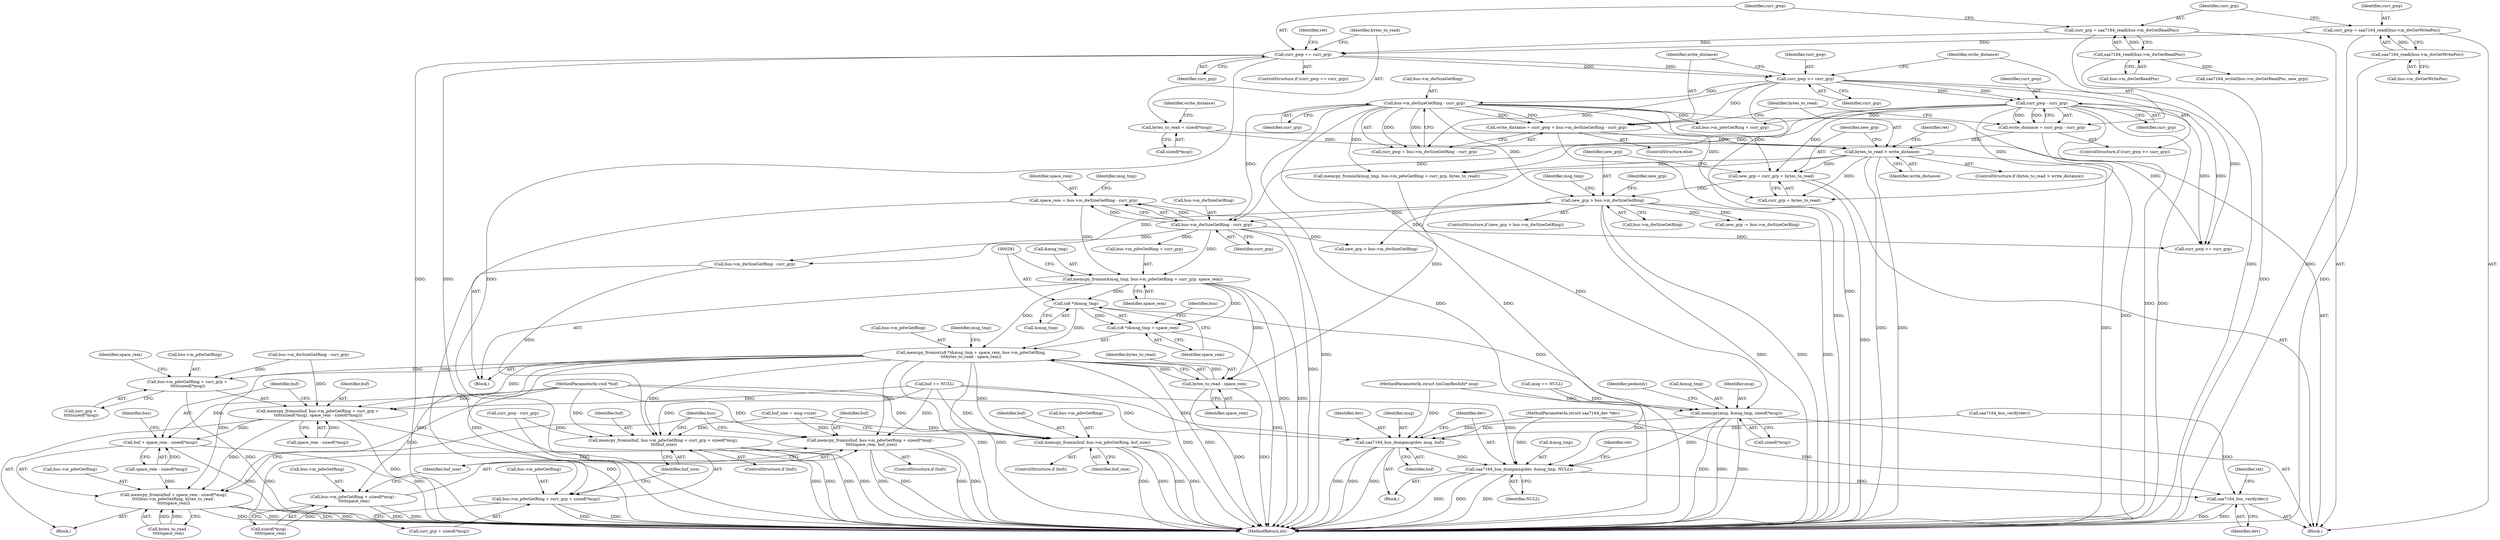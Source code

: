digraph "0_media-tree_354dd3924a2e43806774953de536257548b5002c@integer" {
"1000262" [label="(Call,space_rem = bus->m_dwSizeGetRing - curr_grp)"];
"1000264" [label="(Call,bus->m_dwSizeGetRing - curr_grp)"];
"1000251" [label="(Call,new_grp > bus->m_dwSizeGetRing)"];
"1000245" [label="(Call,new_grp = curr_grp + bytes_to_read)"];
"1000223" [label="(Call,curr_gwp - curr_grp)"];
"1000218" [label="(Call,curr_gwp >= curr_grp)"];
"1000201" [label="(Call,curr_gwp == curr_grp)"];
"1000188" [label="(Call,curr_gwp = saa7164_readl(bus->m_dwGetWritePos))"];
"1000190" [label="(Call,saa7164_readl(bus->m_dwGetWritePos))"];
"1000194" [label="(Call,curr_grp = saa7164_readl(bus->m_dwGetReadPos))"];
"1000196" [label="(Call,saa7164_readl(bus->m_dwGetReadPos))"];
"1000231" [label="(Call,bus->m_dwSizeGetRing - curr_grp)"];
"1000237" [label="(Call,bytes_to_read > write_distance)"];
"1000209" [label="(Call,bytes_to_read = sizeof(*msg))"];
"1000227" [label="(Call,write_distance = curr_gwp + bus->m_dwSizeGetRing - curr_grp)"];
"1000221" [label="(Call,write_distance = curr_gwp - curr_grp)"];
"1000269" [label="(Call,memcpy_fromio(&msg_tmp, bus->m_pdwGetRing + curr_grp, space_rem))"];
"1000278" [label="(Call,memcpy_fromio((u8 *)&msg_tmp + space_rem, bus->m_pdwGetRing,\n\t\t\tbytes_to_read - space_rem))"];
"1000475" [label="(Call,memcpy_fromio(buf, bus->m_pdwGetRing + sizeof(*msg) -\n \t\t\t\t\tspace_rem, buf_size))"];
"1000477" [label="(Call,bus->m_pdwGetRing + sizeof(*msg) -\n \t\t\t\t\tspace_rem)"];
"1000497" [label="(Call,memcpy_fromio(buf, bus->m_pdwGetRing, buf_size))"];
"1000508" [label="(Call,memcpy_fromio(buf, bus->m_pdwGetRing + curr_grp +\n \t\t\t\t\tsizeof(*msg), space_rem - sizeof(*msg)))"];
"1000524" [label="(Call,memcpy_fromio(buf + space_rem - sizeof(*msg),\n\t\t\t\t\tbus->m_pdwGetRing, bytes_to_read -\n\t\t\t\t\tspace_rem))"];
"1000525" [label="(Call,buf + space_rem - sizeof(*msg))"];
"1000510" [label="(Call,bus->m_pdwGetRing + curr_grp +\n \t\t\t\t\tsizeof(*msg))"];
"1000542" [label="(Call,memcpy_fromio(buf, bus->m_pdwGetRing + curr_grp + sizeof(*msg),\n \t\t\t\tbuf_size))"];
"1000544" [label="(Call,bus->m_pdwGetRing + curr_grp + sizeof(*msg))"];
"1000280" [label="(Call,(u8 *)&msg_tmp)"];
"1000279" [label="(Call,(u8 *)&msg_tmp + space_rem)"];
"1000332" [label="(Call,memcpy(msg, &msg_tmp, sizeof(*msg)))"];
"1000384" [label="(Call,saa7164_bus_dumpmsg(dev, msg, buf))"];
"1000388" [label="(Call,saa7164_bus_dumpmsg(dev, &msg_tmp, NULL))"];
"1000569" [label="(Call,saa7164_bus_verify(dev))"];
"1000288" [label="(Call,bytes_to_read - space_rem)"];
"1000498" [label="(Identifier,buf)"];
"1000202" [label="(Identifier,curr_gwp)"];
"1000250" [label="(ControlStructure,if (new_grp > bus->m_dwSizeGetRing))"];
"1000277" [label="(Identifier,space_rem)"];
"1000288" [label="(Call,bytes_to_read - space_rem)"];
"1000282" [label="(Call,&msg_tmp)"];
"1000333" [label="(Identifier,msg)"];
"1000210" [label="(Identifier,bytes_to_read)"];
"1000194" [label="(Call,curr_grp = saa7164_readl(bus->m_dwGetReadPos))"];
"1000278" [label="(Call,memcpy_fromio((u8 *)&msg_tmp + space_rem, bus->m_pdwGetRing,\n\t\t\tbytes_to_read - space_rem))"];
"1000197" [label="(Call,bus->m_dwGetReadPos)"];
"1000554" [label="(Call,saa7164_writel(bus->m_dwGetReadPos, new_grp))"];
"1000540" [label="(ControlStructure,if (buf))"];
"1000514" [label="(Call,curr_grp +\n \t\t\t\t\tsizeof(*msg))"];
"1000257" [label="(Call,new_grp -= bus->m_dwSizeGetRing)"];
"1000222" [label="(Identifier,write_distance)"];
"1000236" [label="(ControlStructure,if (bytes_to_read > write_distance))"];
"1000477" [label="(Call,bus->m_pdwGetRing + sizeof(*msg) -\n \t\t\t\t\tspace_rem)"];
"1000525" [label="(Call,buf + space_rem - sizeof(*msg))"];
"1000190" [label="(Call,saa7164_readl(bus->m_dwGetWritePos))"];
"1000211" [label="(Call,sizeof(*msg))"];
"1000481" [label="(Call,sizeof(*msg) -\n \t\t\t\t\tspace_rem)"];
"1000532" [label="(Call,bus->m_pdwGetRing)"];
"1000253" [label="(Call,bus->m_dwSizeGetRing)"];
"1000188" [label="(Call,curr_gwp = saa7164_readl(bus->m_dwGetWritePos))"];
"1000508" [label="(Call,memcpy_fromio(buf, bus->m_pdwGetRing + curr_grp +\n \t\t\t\t\tsizeof(*msg), space_rem - sizeof(*msg)))"];
"1000519" [label="(Call,space_rem - sizeof(*msg))"];
"1000334" [label="(Call,&msg_tmp)"];
"1000217" [label="(ControlStructure,if (curr_gwp >= curr_grp))"];
"1000475" [label="(Call,memcpy_fromio(buf, bus->m_pdwGetRing + sizeof(*msg) -\n \t\t\t\t\tspace_rem, buf_size))"];
"1000476" [label="(Identifier,buf)"];
"1000533" [label="(Identifier,bus)"];
"1000195" [label="(Identifier,curr_grp)"];
"1000497" [label="(Call,memcpy_fromio(buf, bus->m_pdwGetRing, buf_size))"];
"1000285" [label="(Call,bus->m_pdwGetRing)"];
"1000415" [label="(Call,curr_gwp >= curr_grp)"];
"1000177" [label="(Call,buf == NULL)"];
"1000251" [label="(Call,new_grp > bus->m_dwSizeGetRing)"];
"1000238" [label="(Identifier,bytes_to_read)"];
"1000340" [label="(Identifier,peekonly)"];
"1000269" [label="(Call,memcpy_fromio(&msg_tmp, bus->m_pdwGetRing + curr_grp, space_rem))"];
"1000232" [label="(Call,bus->m_dwSizeGetRing)"];
"1000392" [label="(Identifier,NULL)"];
"1000510" [label="(Call,bus->m_pdwGetRing + curr_grp +\n \t\t\t\t\tsizeof(*msg))"];
"1000189" [label="(Identifier,curr_gwp)"];
"1000265" [label="(Call,bus->m_dwSizeGetRing)"];
"1000123" [label="(MethodParameterIn,void *buf)"];
"1000271" [label="(Identifier,msg_tmp)"];
"1000191" [label="(Call,bus->m_dwGetWritePos)"];
"1000280" [label="(Call,(u8 *)&msg_tmp)"];
"1000231" [label="(Call,bus->m_dwSizeGetRing - curr_grp)"];
"1000196" [label="(Call,saa7164_readl(bus->m_dwGetReadPos))"];
"1000388" [label="(Call,saa7164_bus_dumpmsg(dev, &msg_tmp, NULL))"];
"1000499" [label="(Call,bus->m_pdwGetRing)"];
"1000383" [label="(Block,)"];
"1000548" [label="(Call,curr_grp + sizeof(*msg))"];
"1000268" [label="(Identifier,curr_grp)"];
"1000221" [label="(Call,write_distance = curr_gwp - curr_grp)"];
"1000420" [label="(Call,curr_gwp - curr_grp)"];
"1000262" [label="(Call,space_rem = bus->m_dwSizeGetRing - curr_grp)"];
"1000121" [label="(MethodParameterIn,struct saa7164_dev *dev)"];
"1000556" [label="(Identifier,bus)"];
"1000201" [label="(Call,curr_gwp == curr_grp)"];
"1000125" [label="(Block,)"];
"1000448" [label="(Call,new_grp > bus->m_dwSizeGetRing)"];
"1000461" [label="(Call,bus->m_dwSizeGetRing - curr_grp)"];
"1000384" [label="(Call,saa7164_bus_dumpmsg(dev, msg, buf))"];
"1000286" [label="(Identifier,bus)"];
"1000290" [label="(Identifier,space_rem)"];
"1000258" [label="(Identifier,new_grp)"];
"1000387" [label="(Identifier,buf)"];
"1000526" [label="(Identifier,buf)"];
"1000246" [label="(Identifier,new_grp)"];
"1000220" [label="(Identifier,curr_grp)"];
"1000332" [label="(Call,memcpy(msg, &msg_tmp, sizeof(*msg)))"];
"1000263" [label="(Identifier,space_rem)"];
"1000223" [label="(Call,curr_gwp - curr_grp)"];
"1000336" [label="(Call,sizeof(*msg))"];
"1000486" [label="(Identifier,buf_size)"];
"1000524" [label="(Call,memcpy_fromio(buf + space_rem - sizeof(*msg),\n\t\t\t\t\tbus->m_pdwGetRing, bytes_to_read -\n\t\t\t\t\tspace_rem))"];
"1000252" [label="(Identifier,new_grp)"];
"1000225" [label="(Identifier,curr_grp)"];
"1000239" [label="(Identifier,write_distance)"];
"1000473" [label="(ControlStructure,if (buf))"];
"1000215" [label="(Identifier,write_distance)"];
"1000256" [label="(Block,)"];
"1000122" [label="(MethodParameterIn,struct tmComResInfo* msg)"];
"1000289" [label="(Identifier,bytes_to_read)"];
"1000219" [label="(Identifier,curr_gwp)"];
"1000293" [label="(Call,memcpy_fromio(&msg_tmp, bus->m_pdwGetRing + curr_grp, bytes_to_read))"];
"1000203" [label="(Identifier,curr_grp)"];
"1000279" [label="(Call,(u8 *)&msg_tmp + space_rem)"];
"1000296" [label="(Call,bus->m_pdwGetRing + curr_grp)"];
"1000502" [label="(Identifier,buf_size)"];
"1000553" [label="(Identifier,buf_size)"];
"1000507" [label="(Block,)"];
"1000264" [label="(Call,bus->m_dwSizeGetRing - curr_grp)"];
"1000520" [label="(Identifier,space_rem)"];
"1000390" [label="(Call,&msg_tmp)"];
"1000295" [label="(Identifier,msg_tmp)"];
"1000511" [label="(Call,bus->m_pdwGetRing)"];
"1000200" [label="(ControlStructure,if (curr_gwp == curr_grp))"];
"1000242" [label="(Identifier,ret)"];
"1000535" [label="(Call,bytes_to_read -\n\t\t\t\t\tspace_rem)"];
"1000206" [label="(Identifier,ret)"];
"1000148" [label="(Call,msg == NULL)"];
"1000209" [label="(Call,bytes_to_read = sizeof(*msg))"];
"1000495" [label="(ControlStructure,if (buf))"];
"1000394" [label="(Identifier,ret)"];
"1000478" [label="(Call,bus->m_pdwGetRing)"];
"1000284" [label="(Identifier,space_rem)"];
"1000304" [label="(Identifier,msg_tmp)"];
"1000573" [label="(MethodReturn,int)"];
"1000385" [label="(Identifier,dev)"];
"1000570" [label="(Identifier,dev)"];
"1000545" [label="(Call,bus->m_pdwGetRing)"];
"1000572" [label="(Identifier,ret)"];
"1000227" [label="(Call,write_distance = curr_gwp + bus->m_dwSizeGetRing - curr_grp)"];
"1000543" [label="(Identifier,buf)"];
"1000270" [label="(Call,&msg_tmp)"];
"1000224" [label="(Identifier,curr_gwp)"];
"1000247" [label="(Call,curr_grp + bytes_to_read)"];
"1000542" [label="(Call,memcpy_fromio(buf, bus->m_pdwGetRing + curr_grp + sizeof(*msg),\n \t\t\t\tbuf_size))"];
"1000527" [label="(Call,space_rem - sizeof(*msg))"];
"1000235" [label="(Identifier,curr_grp)"];
"1000218" [label="(Call,curr_gwp >= curr_grp)"];
"1000228" [label="(Identifier,write_distance)"];
"1000544" [label="(Call,bus->m_pdwGetRing + curr_grp + sizeof(*msg))"];
"1000237" [label="(Call,bytes_to_read > write_distance)"];
"1000272" [label="(Call,bus->m_pdwGetRing + curr_grp)"];
"1000145" [label="(Call,saa7164_bus_verify(dev))"];
"1000569" [label="(Call,saa7164_bus_verify(dev))"];
"1000397" [label="(Call,buf_size = msg->size)"];
"1000389" [label="(Identifier,dev)"];
"1000245" [label="(Call,new_grp = curr_grp + bytes_to_read)"];
"1000509" [label="(Identifier,buf)"];
"1000229" [label="(Call,curr_gwp + bus->m_dwSizeGetRing - curr_grp)"];
"1000428" [label="(Call,bus->m_dwSizeGetRing - curr_grp)"];
"1000226" [label="(ControlStructure,else)"];
"1000386" [label="(Identifier,msg)"];
"1000262" -> "1000256"  [label="AST: "];
"1000262" -> "1000264"  [label="CFG: "];
"1000263" -> "1000262"  [label="AST: "];
"1000264" -> "1000262"  [label="AST: "];
"1000271" -> "1000262"  [label="CFG: "];
"1000262" -> "1000573"  [label="DDG: "];
"1000264" -> "1000262"  [label="DDG: "];
"1000264" -> "1000262"  [label="DDG: "];
"1000262" -> "1000269"  [label="DDG: "];
"1000264" -> "1000268"  [label="CFG: "];
"1000265" -> "1000264"  [label="AST: "];
"1000268" -> "1000264"  [label="AST: "];
"1000264" -> "1000573"  [label="DDG: "];
"1000251" -> "1000264"  [label="DDG: "];
"1000223" -> "1000264"  [label="DDG: "];
"1000231" -> "1000264"  [label="DDG: "];
"1000264" -> "1000269"  [label="DDG: "];
"1000264" -> "1000272"  [label="DDG: "];
"1000264" -> "1000415"  [label="DDG: "];
"1000264" -> "1000428"  [label="DDG: "];
"1000264" -> "1000448"  [label="DDG: "];
"1000251" -> "1000250"  [label="AST: "];
"1000251" -> "1000253"  [label="CFG: "];
"1000252" -> "1000251"  [label="AST: "];
"1000253" -> "1000251"  [label="AST: "];
"1000258" -> "1000251"  [label="CFG: "];
"1000295" -> "1000251"  [label="CFG: "];
"1000251" -> "1000573"  [label="DDG: "];
"1000251" -> "1000573"  [label="DDG: "];
"1000251" -> "1000573"  [label="DDG: "];
"1000245" -> "1000251"  [label="DDG: "];
"1000231" -> "1000251"  [label="DDG: "];
"1000251" -> "1000257"  [label="DDG: "];
"1000251" -> "1000257"  [label="DDG: "];
"1000251" -> "1000428"  [label="DDG: "];
"1000251" -> "1000448"  [label="DDG: "];
"1000245" -> "1000125"  [label="AST: "];
"1000245" -> "1000247"  [label="CFG: "];
"1000246" -> "1000245"  [label="AST: "];
"1000247" -> "1000245"  [label="AST: "];
"1000252" -> "1000245"  [label="CFG: "];
"1000245" -> "1000573"  [label="DDG: "];
"1000223" -> "1000245"  [label="DDG: "];
"1000231" -> "1000245"  [label="DDG: "];
"1000237" -> "1000245"  [label="DDG: "];
"1000223" -> "1000221"  [label="AST: "];
"1000223" -> "1000225"  [label="CFG: "];
"1000224" -> "1000223"  [label="AST: "];
"1000225" -> "1000223"  [label="AST: "];
"1000221" -> "1000223"  [label="CFG: "];
"1000223" -> "1000573"  [label="DDG: "];
"1000223" -> "1000573"  [label="DDG: "];
"1000223" -> "1000221"  [label="DDG: "];
"1000223" -> "1000221"  [label="DDG: "];
"1000218" -> "1000223"  [label="DDG: "];
"1000218" -> "1000223"  [label="DDG: "];
"1000223" -> "1000247"  [label="DDG: "];
"1000223" -> "1000293"  [label="DDG: "];
"1000223" -> "1000296"  [label="DDG: "];
"1000223" -> "1000415"  [label="DDG: "];
"1000223" -> "1000415"  [label="DDG: "];
"1000218" -> "1000217"  [label="AST: "];
"1000218" -> "1000220"  [label="CFG: "];
"1000219" -> "1000218"  [label="AST: "];
"1000220" -> "1000218"  [label="AST: "];
"1000222" -> "1000218"  [label="CFG: "];
"1000228" -> "1000218"  [label="CFG: "];
"1000218" -> "1000573"  [label="DDG: "];
"1000201" -> "1000218"  [label="DDG: "];
"1000201" -> "1000218"  [label="DDG: "];
"1000218" -> "1000227"  [label="DDG: "];
"1000218" -> "1000229"  [label="DDG: "];
"1000218" -> "1000231"  [label="DDG: "];
"1000218" -> "1000415"  [label="DDG: "];
"1000201" -> "1000200"  [label="AST: "];
"1000201" -> "1000203"  [label="CFG: "];
"1000202" -> "1000201"  [label="AST: "];
"1000203" -> "1000201"  [label="AST: "];
"1000206" -> "1000201"  [label="CFG: "];
"1000210" -> "1000201"  [label="CFG: "];
"1000201" -> "1000573"  [label="DDG: "];
"1000201" -> "1000573"  [label="DDG: "];
"1000201" -> "1000573"  [label="DDG: "];
"1000188" -> "1000201"  [label="DDG: "];
"1000194" -> "1000201"  [label="DDG: "];
"1000188" -> "1000125"  [label="AST: "];
"1000188" -> "1000190"  [label="CFG: "];
"1000189" -> "1000188"  [label="AST: "];
"1000190" -> "1000188"  [label="AST: "];
"1000195" -> "1000188"  [label="CFG: "];
"1000188" -> "1000573"  [label="DDG: "];
"1000190" -> "1000188"  [label="DDG: "];
"1000190" -> "1000191"  [label="CFG: "];
"1000191" -> "1000190"  [label="AST: "];
"1000190" -> "1000573"  [label="DDG: "];
"1000194" -> "1000125"  [label="AST: "];
"1000194" -> "1000196"  [label="CFG: "];
"1000195" -> "1000194"  [label="AST: "];
"1000196" -> "1000194"  [label="AST: "];
"1000202" -> "1000194"  [label="CFG: "];
"1000194" -> "1000573"  [label="DDG: "];
"1000196" -> "1000194"  [label="DDG: "];
"1000196" -> "1000197"  [label="CFG: "];
"1000197" -> "1000196"  [label="AST: "];
"1000196" -> "1000573"  [label="DDG: "];
"1000196" -> "1000554"  [label="DDG: "];
"1000231" -> "1000229"  [label="AST: "];
"1000231" -> "1000235"  [label="CFG: "];
"1000232" -> "1000231"  [label="AST: "];
"1000235" -> "1000231"  [label="AST: "];
"1000229" -> "1000231"  [label="CFG: "];
"1000231" -> "1000573"  [label="DDG: "];
"1000231" -> "1000573"  [label="DDG: "];
"1000231" -> "1000227"  [label="DDG: "];
"1000231" -> "1000227"  [label="DDG: "];
"1000231" -> "1000229"  [label="DDG: "];
"1000231" -> "1000229"  [label="DDG: "];
"1000231" -> "1000247"  [label="DDG: "];
"1000231" -> "1000293"  [label="DDG: "];
"1000231" -> "1000296"  [label="DDG: "];
"1000231" -> "1000415"  [label="DDG: "];
"1000237" -> "1000236"  [label="AST: "];
"1000237" -> "1000239"  [label="CFG: "];
"1000238" -> "1000237"  [label="AST: "];
"1000239" -> "1000237"  [label="AST: "];
"1000242" -> "1000237"  [label="CFG: "];
"1000246" -> "1000237"  [label="CFG: "];
"1000237" -> "1000573"  [label="DDG: "];
"1000237" -> "1000573"  [label="DDG: "];
"1000237" -> "1000573"  [label="DDG: "];
"1000209" -> "1000237"  [label="DDG: "];
"1000227" -> "1000237"  [label="DDG: "];
"1000221" -> "1000237"  [label="DDG: "];
"1000237" -> "1000247"  [label="DDG: "];
"1000237" -> "1000288"  [label="DDG: "];
"1000237" -> "1000293"  [label="DDG: "];
"1000209" -> "1000125"  [label="AST: "];
"1000209" -> "1000211"  [label="CFG: "];
"1000210" -> "1000209"  [label="AST: "];
"1000211" -> "1000209"  [label="AST: "];
"1000215" -> "1000209"  [label="CFG: "];
"1000227" -> "1000226"  [label="AST: "];
"1000227" -> "1000229"  [label="CFG: "];
"1000228" -> "1000227"  [label="AST: "];
"1000229" -> "1000227"  [label="AST: "];
"1000238" -> "1000227"  [label="CFG: "];
"1000227" -> "1000573"  [label="DDG: "];
"1000221" -> "1000217"  [label="AST: "];
"1000222" -> "1000221"  [label="AST: "];
"1000238" -> "1000221"  [label="CFG: "];
"1000221" -> "1000573"  [label="DDG: "];
"1000269" -> "1000256"  [label="AST: "];
"1000269" -> "1000277"  [label="CFG: "];
"1000270" -> "1000269"  [label="AST: "];
"1000272" -> "1000269"  [label="AST: "];
"1000277" -> "1000269"  [label="AST: "];
"1000281" -> "1000269"  [label="CFG: "];
"1000269" -> "1000573"  [label="DDG: "];
"1000269" -> "1000573"  [label="DDG: "];
"1000269" -> "1000278"  [label="DDG: "];
"1000269" -> "1000280"  [label="DDG: "];
"1000269" -> "1000279"  [label="DDG: "];
"1000269" -> "1000288"  [label="DDG: "];
"1000278" -> "1000256"  [label="AST: "];
"1000278" -> "1000288"  [label="CFG: "];
"1000279" -> "1000278"  [label="AST: "];
"1000285" -> "1000278"  [label="AST: "];
"1000288" -> "1000278"  [label="AST: "];
"1000304" -> "1000278"  [label="CFG: "];
"1000278" -> "1000573"  [label="DDG: "];
"1000278" -> "1000573"  [label="DDG: "];
"1000278" -> "1000573"  [label="DDG: "];
"1000278" -> "1000573"  [label="DDG: "];
"1000280" -> "1000278"  [label="DDG: "];
"1000288" -> "1000278"  [label="DDG: "];
"1000288" -> "1000278"  [label="DDG: "];
"1000278" -> "1000475"  [label="DDG: "];
"1000278" -> "1000477"  [label="DDG: "];
"1000278" -> "1000497"  [label="DDG: "];
"1000278" -> "1000508"  [label="DDG: "];
"1000278" -> "1000510"  [label="DDG: "];
"1000278" -> "1000524"  [label="DDG: "];
"1000278" -> "1000542"  [label="DDG: "];
"1000278" -> "1000544"  [label="DDG: "];
"1000475" -> "1000473"  [label="AST: "];
"1000475" -> "1000486"  [label="CFG: "];
"1000476" -> "1000475"  [label="AST: "];
"1000477" -> "1000475"  [label="AST: "];
"1000486" -> "1000475"  [label="AST: "];
"1000556" -> "1000475"  [label="CFG: "];
"1000475" -> "1000573"  [label="DDG: "];
"1000475" -> "1000573"  [label="DDG: "];
"1000475" -> "1000573"  [label="DDG: "];
"1000475" -> "1000573"  [label="DDG: "];
"1000177" -> "1000475"  [label="DDG: "];
"1000123" -> "1000475"  [label="DDG: "];
"1000481" -> "1000475"  [label="DDG: "];
"1000397" -> "1000475"  [label="DDG: "];
"1000477" -> "1000481"  [label="CFG: "];
"1000478" -> "1000477"  [label="AST: "];
"1000481" -> "1000477"  [label="AST: "];
"1000486" -> "1000477"  [label="CFG: "];
"1000477" -> "1000573"  [label="DDG: "];
"1000477" -> "1000573"  [label="DDG: "];
"1000481" -> "1000477"  [label="DDG: "];
"1000497" -> "1000495"  [label="AST: "];
"1000497" -> "1000502"  [label="CFG: "];
"1000498" -> "1000497"  [label="AST: "];
"1000499" -> "1000497"  [label="AST: "];
"1000502" -> "1000497"  [label="AST: "];
"1000556" -> "1000497"  [label="CFG: "];
"1000497" -> "1000573"  [label="DDG: "];
"1000497" -> "1000573"  [label="DDG: "];
"1000497" -> "1000573"  [label="DDG: "];
"1000497" -> "1000573"  [label="DDG: "];
"1000177" -> "1000497"  [label="DDG: "];
"1000123" -> "1000497"  [label="DDG: "];
"1000397" -> "1000497"  [label="DDG: "];
"1000508" -> "1000507"  [label="AST: "];
"1000508" -> "1000519"  [label="CFG: "];
"1000509" -> "1000508"  [label="AST: "];
"1000510" -> "1000508"  [label="AST: "];
"1000519" -> "1000508"  [label="AST: "];
"1000526" -> "1000508"  [label="CFG: "];
"1000508" -> "1000573"  [label="DDG: "];
"1000508" -> "1000573"  [label="DDG: "];
"1000177" -> "1000508"  [label="DDG: "];
"1000123" -> "1000508"  [label="DDG: "];
"1000461" -> "1000508"  [label="DDG: "];
"1000519" -> "1000508"  [label="DDG: "];
"1000508" -> "1000524"  [label="DDG: "];
"1000508" -> "1000525"  [label="DDG: "];
"1000524" -> "1000507"  [label="AST: "];
"1000524" -> "1000535"  [label="CFG: "];
"1000525" -> "1000524"  [label="AST: "];
"1000532" -> "1000524"  [label="AST: "];
"1000535" -> "1000524"  [label="AST: "];
"1000556" -> "1000524"  [label="CFG: "];
"1000524" -> "1000573"  [label="DDG: "];
"1000524" -> "1000573"  [label="DDG: "];
"1000524" -> "1000573"  [label="DDG: "];
"1000524" -> "1000573"  [label="DDG: "];
"1000123" -> "1000524"  [label="DDG: "];
"1000527" -> "1000524"  [label="DDG: "];
"1000535" -> "1000524"  [label="DDG: "];
"1000535" -> "1000524"  [label="DDG: "];
"1000525" -> "1000527"  [label="CFG: "];
"1000526" -> "1000525"  [label="AST: "];
"1000527" -> "1000525"  [label="AST: "];
"1000533" -> "1000525"  [label="CFG: "];
"1000525" -> "1000573"  [label="DDG: "];
"1000525" -> "1000573"  [label="DDG: "];
"1000123" -> "1000525"  [label="DDG: "];
"1000527" -> "1000525"  [label="DDG: "];
"1000510" -> "1000514"  [label="CFG: "];
"1000511" -> "1000510"  [label="AST: "];
"1000514" -> "1000510"  [label="AST: "];
"1000520" -> "1000510"  [label="CFG: "];
"1000510" -> "1000573"  [label="DDG: "];
"1000461" -> "1000510"  [label="DDG: "];
"1000542" -> "1000540"  [label="AST: "];
"1000542" -> "1000553"  [label="CFG: "];
"1000543" -> "1000542"  [label="AST: "];
"1000544" -> "1000542"  [label="AST: "];
"1000553" -> "1000542"  [label="AST: "];
"1000556" -> "1000542"  [label="CFG: "];
"1000542" -> "1000573"  [label="DDG: "];
"1000542" -> "1000573"  [label="DDG: "];
"1000542" -> "1000573"  [label="DDG: "];
"1000542" -> "1000573"  [label="DDG: "];
"1000177" -> "1000542"  [label="DDG: "];
"1000123" -> "1000542"  [label="DDG: "];
"1000420" -> "1000542"  [label="DDG: "];
"1000428" -> "1000542"  [label="DDG: "];
"1000397" -> "1000542"  [label="DDG: "];
"1000544" -> "1000548"  [label="CFG: "];
"1000545" -> "1000544"  [label="AST: "];
"1000548" -> "1000544"  [label="AST: "];
"1000553" -> "1000544"  [label="CFG: "];
"1000544" -> "1000573"  [label="DDG: "];
"1000544" -> "1000573"  [label="DDG: "];
"1000420" -> "1000544"  [label="DDG: "];
"1000428" -> "1000544"  [label="DDG: "];
"1000280" -> "1000279"  [label="AST: "];
"1000280" -> "1000282"  [label="CFG: "];
"1000281" -> "1000280"  [label="AST: "];
"1000282" -> "1000280"  [label="AST: "];
"1000284" -> "1000280"  [label="CFG: "];
"1000280" -> "1000279"  [label="DDG: "];
"1000280" -> "1000332"  [label="DDG: "];
"1000279" -> "1000284"  [label="CFG: "];
"1000284" -> "1000279"  [label="AST: "];
"1000286" -> "1000279"  [label="CFG: "];
"1000279" -> "1000573"  [label="DDG: "];
"1000332" -> "1000125"  [label="AST: "];
"1000332" -> "1000336"  [label="CFG: "];
"1000333" -> "1000332"  [label="AST: "];
"1000334" -> "1000332"  [label="AST: "];
"1000336" -> "1000332"  [label="AST: "];
"1000340" -> "1000332"  [label="CFG: "];
"1000332" -> "1000573"  [label="DDG: "];
"1000332" -> "1000573"  [label="DDG: "];
"1000332" -> "1000573"  [label="DDG: "];
"1000148" -> "1000332"  [label="DDG: "];
"1000122" -> "1000332"  [label="DDG: "];
"1000293" -> "1000332"  [label="DDG: "];
"1000332" -> "1000384"  [label="DDG: "];
"1000332" -> "1000388"  [label="DDG: "];
"1000384" -> "1000383"  [label="AST: "];
"1000384" -> "1000387"  [label="CFG: "];
"1000385" -> "1000384"  [label="AST: "];
"1000386" -> "1000384"  [label="AST: "];
"1000387" -> "1000384"  [label="AST: "];
"1000389" -> "1000384"  [label="CFG: "];
"1000384" -> "1000573"  [label="DDG: "];
"1000384" -> "1000573"  [label="DDG: "];
"1000384" -> "1000573"  [label="DDG: "];
"1000145" -> "1000384"  [label="DDG: "];
"1000121" -> "1000384"  [label="DDG: "];
"1000122" -> "1000384"  [label="DDG: "];
"1000177" -> "1000384"  [label="DDG: "];
"1000123" -> "1000384"  [label="DDG: "];
"1000384" -> "1000388"  [label="DDG: "];
"1000388" -> "1000383"  [label="AST: "];
"1000388" -> "1000392"  [label="CFG: "];
"1000389" -> "1000388"  [label="AST: "];
"1000390" -> "1000388"  [label="AST: "];
"1000392" -> "1000388"  [label="AST: "];
"1000394" -> "1000388"  [label="CFG: "];
"1000388" -> "1000573"  [label="DDG: "];
"1000388" -> "1000573"  [label="DDG: "];
"1000388" -> "1000573"  [label="DDG: "];
"1000121" -> "1000388"  [label="DDG: "];
"1000177" -> "1000388"  [label="DDG: "];
"1000148" -> "1000388"  [label="DDG: "];
"1000388" -> "1000569"  [label="DDG: "];
"1000569" -> "1000125"  [label="AST: "];
"1000569" -> "1000570"  [label="CFG: "];
"1000570" -> "1000569"  [label="AST: "];
"1000572" -> "1000569"  [label="CFG: "];
"1000569" -> "1000573"  [label="DDG: "];
"1000569" -> "1000573"  [label="DDG: "];
"1000145" -> "1000569"  [label="DDG: "];
"1000121" -> "1000569"  [label="DDG: "];
"1000288" -> "1000290"  [label="CFG: "];
"1000289" -> "1000288"  [label="AST: "];
"1000290" -> "1000288"  [label="AST: "];
"1000288" -> "1000573"  [label="DDG: "];
"1000288" -> "1000573"  [label="DDG: "];
}
